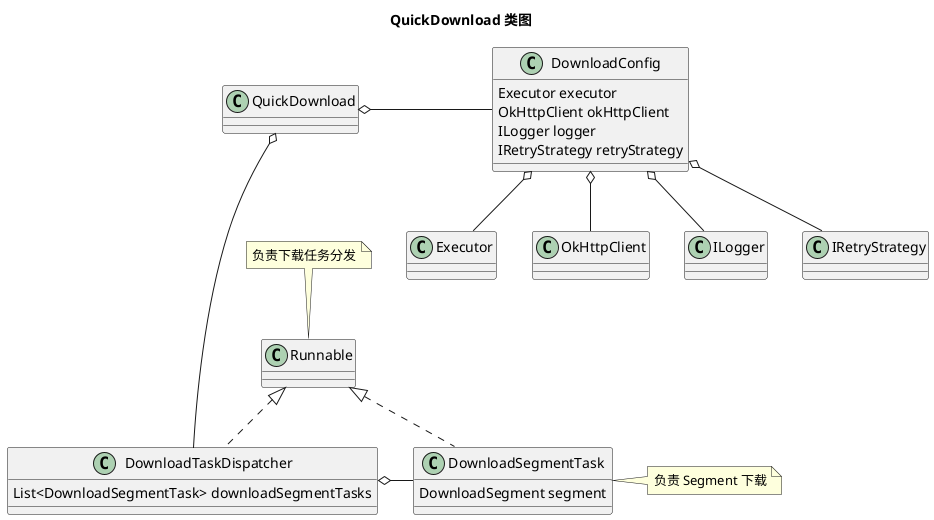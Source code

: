 @startuml
'https://plantuml.com/class-diagram

title QuickDownload 类图

class DownloadConfig {
Executor executor
OkHttpClient okHttpClient
ILogger logger
IRetryStrategy retryStrategy
}

class DownloadTaskDispatcher {
List<DownloadSegmentTask> downloadSegmentTasks
}



DownloadConfig o-- Executor
DownloadConfig o-- OkHttpClient
DownloadConfig o-- ILogger
DownloadConfig o-- IRetryStrategy

QuickDownload o- DownloadConfig
Runnable <|.. DownloadTaskDispatcher
QuickDownload o---- DownloadTaskDispatcher
note top: 负责下载任务分发
DownloadTaskDispatcher o- DownloadSegmentTask
note right: 负责 Segment 下载


class DownloadSegmentTask implements Runnable{
DownloadSegment segment
}

'Collection <|- List
'AbstractCollection <|- AbstractList
'AbstractList <|- ArrayList


@enduml